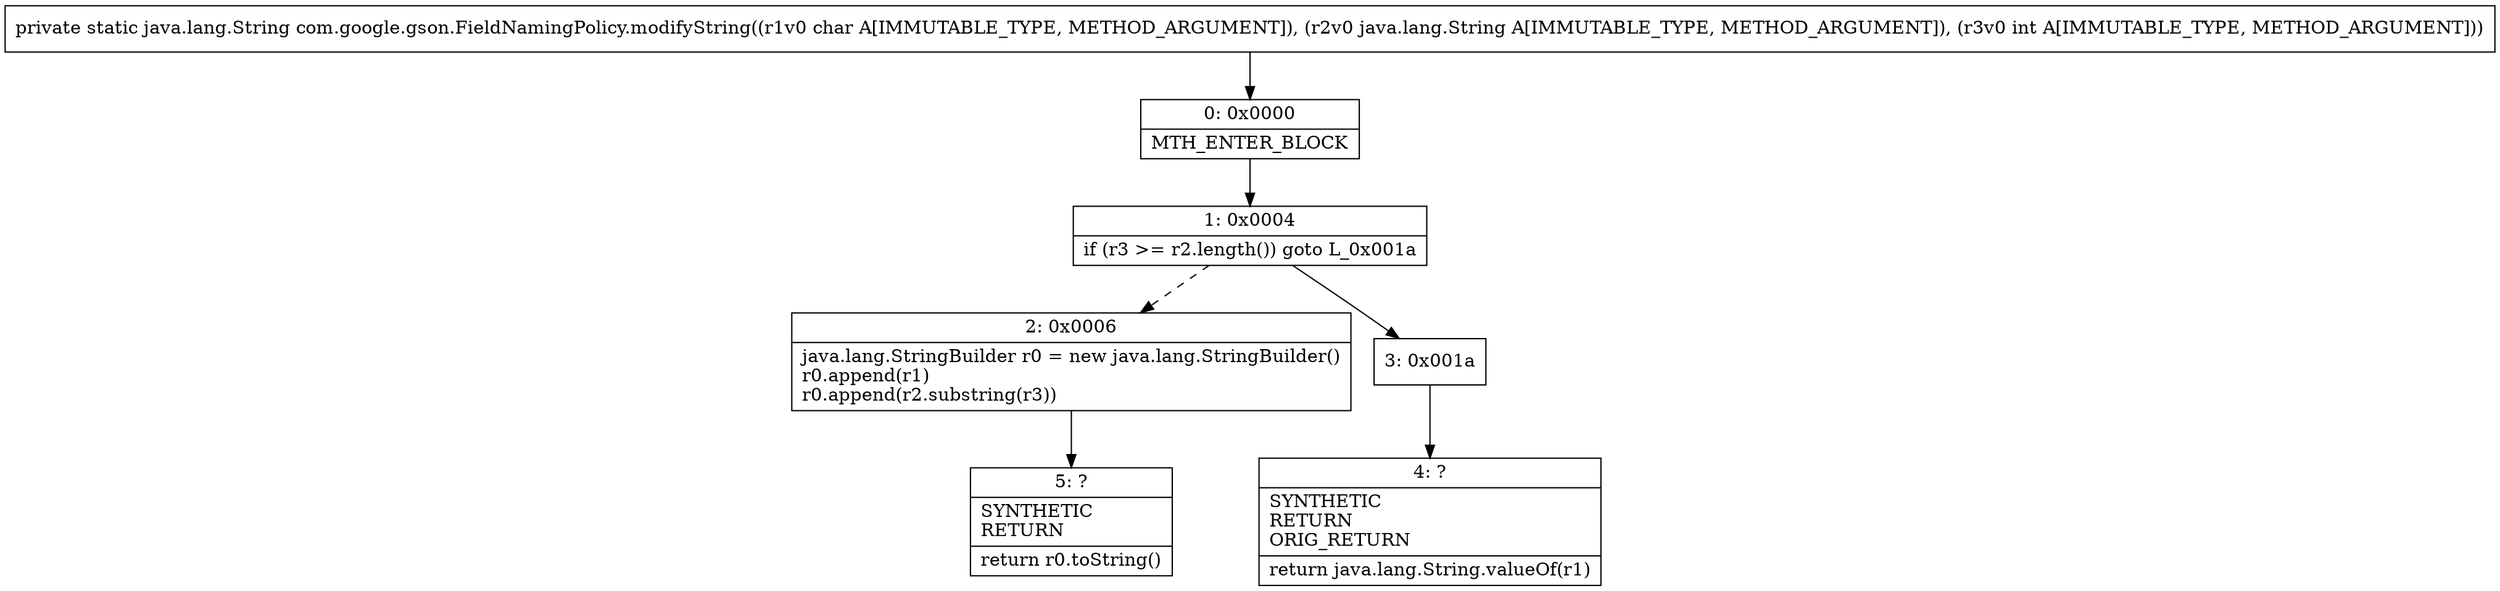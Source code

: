 digraph "CFG forcom.google.gson.FieldNamingPolicy.modifyString(CLjava\/lang\/String;I)Ljava\/lang\/String;" {
Node_0 [shape=record,label="{0\:\ 0x0000|MTH_ENTER_BLOCK\l}"];
Node_1 [shape=record,label="{1\:\ 0x0004|if (r3 \>= r2.length()) goto L_0x001a\l}"];
Node_2 [shape=record,label="{2\:\ 0x0006|java.lang.StringBuilder r0 = new java.lang.StringBuilder()\lr0.append(r1)\lr0.append(r2.substring(r3))\l}"];
Node_3 [shape=record,label="{3\:\ 0x001a}"];
Node_4 [shape=record,label="{4\:\ ?|SYNTHETIC\lRETURN\lORIG_RETURN\l|return java.lang.String.valueOf(r1)\l}"];
Node_5 [shape=record,label="{5\:\ ?|SYNTHETIC\lRETURN\l|return r0.toString()\l}"];
MethodNode[shape=record,label="{private static java.lang.String com.google.gson.FieldNamingPolicy.modifyString((r1v0 char A[IMMUTABLE_TYPE, METHOD_ARGUMENT]), (r2v0 java.lang.String A[IMMUTABLE_TYPE, METHOD_ARGUMENT]), (r3v0 int A[IMMUTABLE_TYPE, METHOD_ARGUMENT])) }"];
MethodNode -> Node_0;
Node_0 -> Node_1;
Node_1 -> Node_2[style=dashed];
Node_1 -> Node_3;
Node_2 -> Node_5;
Node_3 -> Node_4;
}

